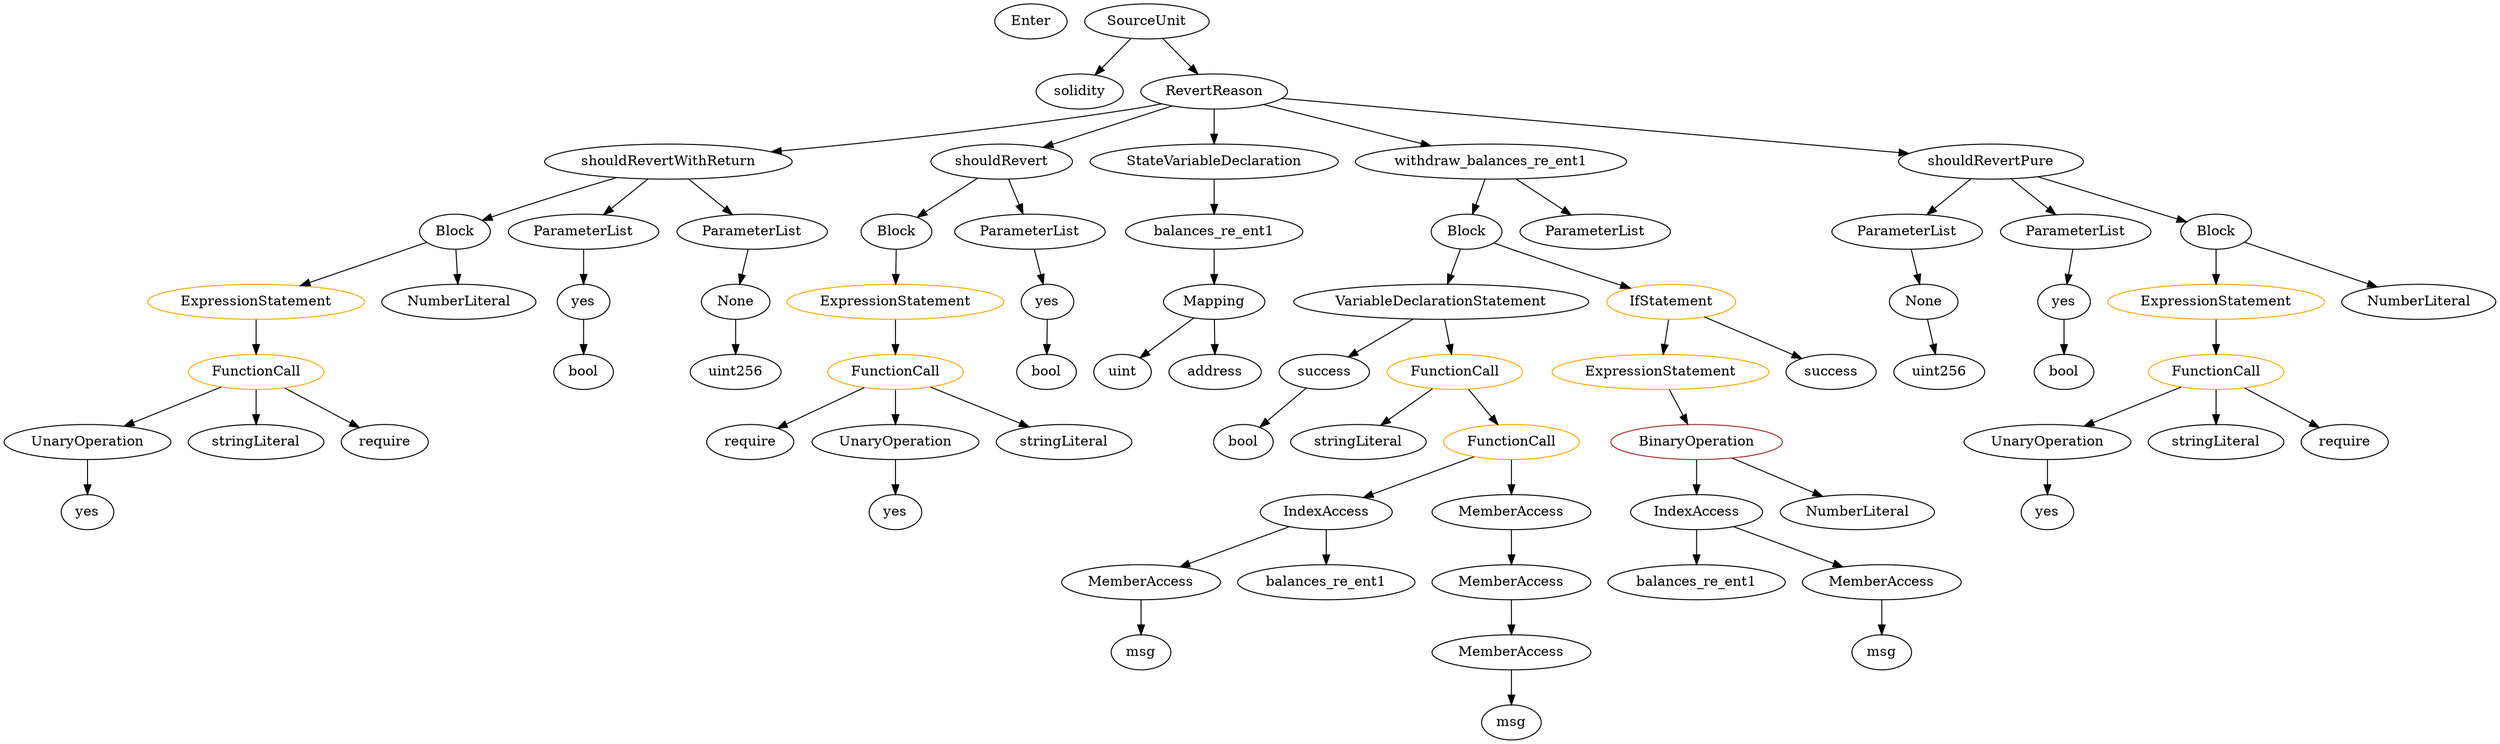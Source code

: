 strict digraph {
	graph [bb="0,0,2149.6,756"];
	node [label="\N"];
	Enter	[height=0.5,
		pos="881.03,738",
		width=0.83628];
	ElementaryTypeName_bool	[color=black,
		height=0.5,
		label=bool,
		pos="885.03,378",
		width=0.76697];
	ExpressionStatement_Unnamed_3	[color=orange,
		height=0.5,
		label=ExpressionStatement,
		pos="1434,378",
		width=2.458];
	BinaryOperation_Unnamed	[color=brown,
		height=0.5,
		label=BinaryOperation,
		pos="1467,306",
		width=1.9867];
	ExpressionStatement_Unnamed_3 -> BinaryOperation_Unnamed	[pos="e,1459,324.1 1442.2,359.7 1445.8,352.07 1450.1,342.92 1454.1,334.4"];
	ElementaryTypeName_bool_1	[color=black,
		height=0.5,
		label=bool,
		pos="492.03,378",
		width=0.76697];
	UnaryOperation_Unnamed_1	[color=black,
		height=0.5,
		label=UnaryOperation,
		pos="70.026,306",
		width=1.9452];
	Identifier_yes_1	[color=black,
		height=0.5,
		label=yes,
		pos="70.026,234",
		width=0.75];
	UnaryOperation_Unnamed_1 -> Identifier_yes_1	[pos="e,70.026,252.1 70.026,287.7 70.026,280.41 70.026,271.73 70.026,263.54"];
	VariableDeclaration_success	[color=black,
		height=0.5,
		label=success,
		pos="1141,378",
		width=1.1135];
	ElementaryTypeName_bool_3	[color=black,
		height=0.5,
		label=bool,
		pos="1075,306",
		width=0.76697];
	VariableDeclaration_success -> ElementaryTypeName_bool_3	[pos="e,1089,321.86 1126,361.12 1117.4,351.91 1106.3,340.17 1096.7,329.97"];
	FunctionDefinition_shouldRevertWithReturn	[color=black,
		height=0.5,
		label=shouldRevertWithReturn,
		pos="563.03,594",
		width=2.86];
	Block_Unnamed_1	[color=black,
		height=0.5,
		label=Block,
		pos="380.03,522",
		width=0.90558];
	FunctionDefinition_shouldRevertWithReturn -> Block_Unnamed_1	[pos="e,405.56,533.75 519.68,577.28 491.48,566.94 453.96,552.97 421.03,540 419.3,539.32 417.54,538.62 415.76,537.9"];
	ParameterList_Unnamed_1	[color=black,
		height=0.5,
		label=ParameterList,
		pos="492.03,522",
		width=1.7095];
	FunctionDefinition_shouldRevertWithReturn -> ParameterList_Unnamed_1	[pos="e,509.05,539.79 545.84,576.05 537.2,567.54 526.58,557.07 517.06,547.68"];
	ParameterList_Unnamed_2	[color=black,
		height=0.5,
		label=ParameterList,
		pos="633.03,522",
		width=1.7095];
	FunctionDefinition_shouldRevertWithReturn -> ParameterList_Unnamed_2	[pos="e,616.24,539.79 579.97,576.05 588.48,567.54 598.96,557.07 608.34,547.68"];
	ParameterList_Unnamed_4	[color=black,
		height=0.5,
		label=ParameterList,
		pos="1653,522",
		width=1.7095];
	Parameter_None_1	[color=black,
		height=0.5,
		label=None,
		pos="1665,450",
		width=0.85014];
	ParameterList_Unnamed_4 -> Parameter_None_1	[pos="e,1662.1,468.1 1656,503.7 1657.3,496.32 1658.8,487.52 1660.2,479.25"];
	Identifier_success	[color=black,
		height=0.5,
		label=success,
		pos="1581,378",
		width=1.1135];
	SourceUnit_Unnamed	[color=black,
		height=0.5,
		label=SourceUnit,
		pos="982.03,738",
		width=1.46];
	PragmaDirective_solidity	[color=black,
		height=0.5,
		label=solidity,
		pos="922.03,666",
		width=1.0442];
	SourceUnit_Unnamed -> PragmaDirective_solidity	[pos="e,935.73,682.99 967.81,720.41 960.45,711.83 951.33,701.19 943.17,691.67"];
	ContractDefinition_RevertReason	[color=black,
		height=0.5,
		label=RevertReason,
		pos="1041,666",
		width=1.7511];
	SourceUnit_Unnamed -> ContractDefinition_RevertReason	[pos="e,1026.7,683.96 996.01,720.41 1003,712.08 1011.7,701.8 1019.5,692.49"];
	ElementaryTypeName_uint256_1	[color=black,
		height=0.5,
		label=uint256,
		pos="1677,378",
		width=1.0442];
	Block_Unnamed	[color=black,
		height=0.5,
		label=Block,
		pos="757.03,522",
		width=0.90558];
	ExpressionStatement_Unnamed	[color=orange,
		height=0.5,
		label=ExpressionStatement,
		pos="754.03,450",
		width=2.458];
	Block_Unnamed -> ExpressionStatement_Unnamed	[pos="e,754.76,468.1 756.28,503.7 755.97,496.41 755.6,487.73 755.25,479.54"];
	FunctionCall_Unnamed	[color=orange,
		height=0.5,
		label=FunctionCall,
		pos="754.03,378",
		width=1.6125];
	Identifier_require	[color=black,
		height=0.5,
		label=require,
		pos="630.03,306",
		width=1.0026];
	FunctionCall_Unnamed -> Identifier_require	[pos="e,653.42,320.21 726.81,361.64 708.11,351.08 683.17,337 663.29,325.78"];
	UnaryOperation_Unnamed	[color=black,
		height=0.5,
		label=UnaryOperation,
		pos="754.03,306",
		width=1.9452];
	FunctionCall_Unnamed -> UnaryOperation_Unnamed	[pos="e,754.03,324.1 754.03,359.7 754.03,352.41 754.03,343.73 754.03,335.54"];
	stringLiteral_Unnamed	[color=black,
		height=0.5,
		label=stringLiteral,
		pos="896.03,306",
		width=1.5016];
	FunctionCall_Unnamed -> stringLiteral_Unnamed	[pos="e,866.93,321.35 784.14,362.15 805.32,351.71 833.86,337.64 856.82,326.33"];
	Block_Unnamed_3	[color=black,
		height=0.5,
		label=Block,
		pos="1262,522",
		width=0.90558];
	VariableDeclarationStatement_Unnamed	[color=black,
		height=0.5,
		label=VariableDeclarationStatement,
		pos="1250,450",
		width=3.3174];
	Block_Unnamed_3 -> VariableDeclarationStatement_Unnamed	[pos="e,1253,468.1 1259.1,503.7 1257.8,496.32 1256.3,487.52 1254.9,479.25"];
	IfStatement_Unnamed	[color=orange,
		height=0.5,
		label=IfStatement,
		pos="1440,450",
		width=1.4739];
	Block_Unnamed_3 -> IfStatement_Unnamed	[pos="e,1405.6,464.06 1287.6,510.3 1292.7,508.19 1298,506.01 1303,504 1333.6,491.75 1368.2,478.36 1395,468.11"];
	UnaryOperation_Unnamed_2	[color=black,
		height=0.5,
		label=UnaryOperation,
		pos="1774,306",
		width=1.9452];
	Identifier_yes_2	[color=black,
		height=0.5,
		label=yes,
		pos="1774,234",
		width=0.75];
	UnaryOperation_Unnamed_2 -> Identifier_yes_2	[pos="e,1774,252.1 1774,287.7 1774,280.41 1774,271.73 1774,263.54"];
	FunctionDefinition_shouldRevert	[color=black,
		height=0.5,
		label=shouldRevert,
		pos="861.03,594",
		width=1.6679];
	FunctionDefinition_shouldRevert -> Block_Unnamed	[pos="e,777.03,536.47 837.43,577.12 822.34,566.96 802.65,553.71 786.53,542.86"];
	ParameterList_Unnamed	[color=black,
		height=0.5,
		label=ParameterList,
		pos="879.03,522",
		width=1.7095];
	FunctionDefinition_shouldRevert -> ParameterList_Unnamed	[pos="e,874.63,540.1 865.48,575.7 867.37,568.32 869.63,559.52 871.76,551.25"];
	stringLiteral_Unnamed_2	[color=black,
		height=0.5,
		label=stringLiteral,
		pos="1916,306",
		width=1.5016];
	ParameterList_Unnamed_3	[color=black,
		height=0.5,
		label=ParameterList,
		pos="1794,522",
		width=1.7095];
	Parameter_yes_2	[color=black,
		height=0.5,
		label=yes,
		pos="1783,450",
		width=0.75];
	ParameterList_Unnamed_3 -> Parameter_yes_2	[pos="e,1785.7,468.1 1791.3,503.7 1790.1,496.32 1788.8,487.52 1787.5,479.25"];
	IndexAccess_Unnamed_1	[color=black,
		height=0.5,
		label=IndexAccess,
		pos="1467,234",
		width=1.6402];
	Identifier_balances_re_ent1_1	[color=black,
		height=0.5,
		label=balances_re_ent1,
		pos="1467,162",
		width=2.0838];
	IndexAccess_Unnamed_1 -> Identifier_balances_re_ent1_1	[pos="e,1467,180.1 1467,215.7 1467,208.41 1467,199.73 1467,191.54"];
	MemberAccess_Unnamed_4	[color=black,
		height=0.5,
		label=MemberAccess,
		pos="1629,162",
		width=1.9174];
	IndexAccess_Unnamed_1 -> MemberAccess_Unnamed_4	[pos="e,1594.5,177.92 1500.2,218.67 1524.4,208.22 1557.4,193.96 1583.9,182.49"];
	MemberAccess_Unnamed_2	[color=black,
		height=0.5,
		label=MemberAccess,
		pos="1305,90",
		width=1.9174];
	Identifier_msg	[color=black,
		height=0.5,
		label=msg,
		pos="1305,18",
		width=0.75];
	MemberAccess_Unnamed_2 -> Identifier_msg	[pos="e,1305,36.104 1305,71.697 1305,64.407 1305,55.726 1305,47.536"];
	ExpressionStatement_Unnamed -> FunctionCall_Unnamed	[pos="e,754.03,396.1 754.03,431.7 754.03,424.41 754.03,415.73 754.03,407.54"];
	FunctionCall_Unnamed_1	[color=orange,
		height=0.5,
		label=FunctionCall,
		pos="212.03,378",
		width=1.6125];
	FunctionCall_Unnamed_1 -> UnaryOperation_Unnamed_1	[pos="e,101.08,322.31 181.91,362.15 161.39,352.04 133.95,338.51 111.39,327.39"];
	stringLiteral_Unnamed_1	[color=black,
		height=0.5,
		label=stringLiteral,
		pos="212.03,306",
		width=1.5016];
	FunctionCall_Unnamed_1 -> stringLiteral_Unnamed_1	[pos="e,212.03,324.1 212.03,359.7 212.03,352.41 212.03,343.73 212.03,335.54"];
	Identifier_require_1	[color=black,
		height=0.5,
		label=require,
		pos="320.03,306",
		width=1.0026];
	FunctionCall_Unnamed_1 -> Identifier_require_1	[pos="e,298.79,320.76 236.26,361.29 251.96,351.11 272.55,337.77 289.38,326.86"];
	Parameter_yes_1	[color=black,
		height=0.5,
		label=yes,
		pos="492.03,450",
		width=0.75];
	Parameter_yes_1 -> ElementaryTypeName_bool_1	[pos="e,492.03,396.1 492.03,431.7 492.03,424.41 492.03,415.73 492.03,407.54"];
	Parameter_None	[color=black,
		height=0.5,
		label=None,
		pos="617.03,450",
		width=0.85014];
	ElementaryTypeName_uint256	[color=black,
		height=0.5,
		label=uint256,
		pos="617.03,378",
		width=1.0442];
	Parameter_None -> ElementaryTypeName_uint256	[pos="e,617.03,396.1 617.03,431.7 617.03,424.41 617.03,415.73 617.03,407.54"];
	BinaryOperation_Unnamed -> IndexAccess_Unnamed_1	[pos="e,1467,252.1 1467,287.7 1467,280.41 1467,271.73 1467,263.54"];
	NumberLiteral_Unnamed_2	[color=black,
		height=0.5,
		label=NumberLiteral,
		pos="1608,234",
		width=1.765];
	BinaryOperation_Unnamed -> NumberLiteral_Unnamed_2	[pos="e,1577.8,250.01 1498.3,289.46 1518.8,279.31 1545.7,265.95 1567.7,255.01"];
	ParameterList_Unnamed_5	[color=black,
		height=0.5,
		label=ParameterList,
		pos="1374,522",
		width=1.7095];
	Parameter_None_1 -> ElementaryTypeName_uint256_1	[pos="e,1674.1,396.1 1668,431.7 1669.3,424.32 1670.8,415.52 1672.2,407.25"];
	IndexAccess_Unnamed	[color=black,
		height=0.5,
		label=IndexAccess,
		pos="1143,234",
		width=1.6402];
	MemberAccess_Unnamed_3	[color=black,
		height=0.5,
		label=MemberAccess,
		pos="981.03,162",
		width=1.9174];
	IndexAccess_Unnamed -> MemberAccess_Unnamed_3	[pos="e,1015.6,177.92 1109.9,218.67 1085.7,208.22 1052.7,193.96 1026.1,182.49"];
	Identifier_balances_re_ent1	[color=black,
		height=0.5,
		label=balances_re_ent1,
		pos="1143,162",
		width=2.0838];
	IndexAccess_Unnamed -> Identifier_balances_re_ent1	[pos="e,1143,180.1 1143,215.7 1143,208.41 1143,199.73 1143,191.54"];
	FunctionCall_Unnamed_2	[color=orange,
		height=0.5,
		label=FunctionCall,
		pos="1916,378",
		width=1.6125];
	FunctionCall_Unnamed_2 -> UnaryOperation_Unnamed_2	[pos="e,1805.1,322.31 1885.9,362.15 1865.4,352.04 1838,338.51 1815.4,327.39"];
	FunctionCall_Unnamed_2 -> stringLiteral_Unnamed_2	[pos="e,1916,324.1 1916,359.7 1916,352.41 1916,343.73 1916,335.54"];
	Identifier_require_2	[color=black,
		height=0.5,
		label=require,
		pos="2024,306",
		width=1.0026];
	FunctionCall_Unnamed_2 -> Identifier_require_2	[pos="e,2002.8,320.76 1940.3,361.29 1956,351.11 1976.5,337.77 1993.4,326.86"];
	ElementaryTypeName_bool_2	[color=black,
		height=0.5,
		label=bool,
		pos="1783,378",
		width=0.76697];
	Parameter_yes_2 -> ElementaryTypeName_bool_2	[pos="e,1783,396.1 1783,431.7 1783,424.41 1783,415.73 1783,407.54"];
	Block_Unnamed_2	[color=black,
		height=0.5,
		label=Block,
		pos="1916,522",
		width=0.90558];
	ExpressionStatement_Unnamed_2	[color=orange,
		height=0.5,
		label=ExpressionStatement,
		pos="1916,450",
		width=2.458];
	Block_Unnamed_2 -> ExpressionStatement_Unnamed_2	[pos="e,1916,468.1 1916,503.7 1916,496.41 1916,487.73 1916,479.54"];
	NumberLiteral_Unnamed_1	[color=black,
		height=0.5,
		label=NumberLiteral,
		pos="2086,450",
		width=1.765];
	Block_Unnamed_2 -> NumberLiteral_Unnamed_1	[pos="e,2050.9,465.45 1941.5,510.52 1967.6,499.76 2008.8,482.79 2040.6,469.72"];
	stringLiteral_Unnamed_3	[color=black,
		height=0.5,
		label=stringLiteral,
		pos="1175,306",
		width=1.5016];
	ExpressionStatement_Unnamed_1	[color=orange,
		height=0.5,
		label=ExpressionStatement,
		pos="212.03,450",
		width=2.458];
	Block_Unnamed_1 -> ExpressionStatement_Unnamed_1	[pos="e,249.65,466.68 354.51,510.37 329.55,499.97 290.91,483.87 260.16,471.06"];
	NumberLiteral_Unnamed	[color=black,
		height=0.5,
		label=NumberLiteral,
		pos="382.03,450",
		width=1.765];
	Block_Unnamed_1 -> NumberLiteral_Unnamed	[pos="e,381.54,468.1 380.52,503.7 380.73,496.41 380.98,487.73 381.21,479.54"];
	ElementaryTypeName_uint	[color=black,
		height=0.5,
		label=uint,
		pos="958.03,378",
		width=0.75];
	VariableDeclarationStatement_Unnamed -> VariableDeclaration_success	[pos="e,1163.1,393.19 1223.6,432.05 1208.3,422.2 1188.9,409.72 1172.7,399.34"];
	FunctionCall_Unnamed_3	[color=orange,
		height=0.5,
		label=FunctionCall,
		pos="1257,378",
		width=1.6125];
	VariableDeclarationStatement_Unnamed -> FunctionCall_Unnamed_3	[pos="e,1255.3,396.1 1251.8,431.7 1252.5,424.41 1253.4,415.73 1254.2,407.54"];
	Identifier_msg_2	[color=black,
		height=0.5,
		label=msg,
		pos="1629,90",
		width=0.75];
	MemberAccess_Unnamed_4 -> Identifier_msg_2	[pos="e,1629,108.1 1629,143.7 1629,136.41 1629,127.73 1629,119.54"];
	ExpressionStatement_Unnamed_2 -> FunctionCall_Unnamed_2	[pos="e,1916,396.1 1916,431.7 1916,424.41 1916,415.73 1916,407.54"];
	VariableDeclaration_balances_re_ent1	[color=black,
		height=0.5,
		label=balances_re_ent1,
		pos="1041,522",
		width=2.0838];
	Mapping_Unnamed	[color=black,
		height=0.5,
		label=Mapping,
		pos="1041,450",
		width=1.2105];
	VariableDeclaration_balances_re_ent1 -> Mapping_Unnamed	[pos="e,1041,468.1 1041,503.7 1041,496.41 1041,487.73 1041,479.54"];
	Identifier_yes	[color=black,
		height=0.5,
		label=yes,
		pos="754.03,234",
		width=0.75];
	ElementaryTypeName_address	[color=black,
		height=0.5,
		label=address,
		pos="1043,378",
		width=1.0996];
	IfStatement_Unnamed -> ExpressionStatement_Unnamed_3	[pos="e,1435.5,396.1 1438.5,431.7 1437.9,424.41 1437.2,415.73 1436.5,407.54"];
	IfStatement_Unnamed -> Identifier_success	[pos="e,1554.7,392.07 1469.2,434.5 1491.1,423.66 1521,408.78 1544.5,397.15"];
	ParameterList_Unnamed_1 -> Parameter_yes_1	[pos="e,492.03,468.1 492.03,503.7 492.03,496.41 492.03,487.73 492.03,479.54"];
	ParameterList_Unnamed_2 -> Parameter_None	[pos="e,620.94,468.1 629.07,503.7 627.38,496.32 625.37,487.52 623.48,479.25"];
	ExpressionStatement_Unnamed_1 -> FunctionCall_Unnamed_1	[pos="e,212.03,396.1 212.03,431.7 212.03,424.41 212.03,415.73 212.03,407.54"];
	UnaryOperation_Unnamed -> Identifier_yes	[pos="e,754.03,252.1 754.03,287.7 754.03,280.41 754.03,271.73 754.03,263.54"];
	Identifier_msg_1	[color=black,
		height=0.5,
		label=msg,
		pos="981.03,90",
		width=0.75];
	MemberAccess_Unnamed_3 -> Identifier_msg_1	[pos="e,981.03,108.1 981.03,143.7 981.03,136.41 981.03,127.73 981.03,119.54"];
	Mapping_Unnamed -> ElementaryTypeName_uint	[pos="e,974.43,392.83 1022.6,433.46 1011,423.68 995.86,410.91 983.16,400.2"];
	Mapping_Unnamed -> ElementaryTypeName_address	[pos="e,1042.5,396.1 1041.5,431.7 1041.7,424.41 1042,415.73 1042.2,407.54"];
	StateVariableDeclaration_Unnamed	[color=black,
		height=0.5,
		label=StateVariableDeclaration,
		pos="1041,594",
		width=2.8184];
	StateVariableDeclaration_Unnamed -> VariableDeclaration_balances_re_ent1	[pos="e,1041,540.1 1041,575.7 1041,568.41 1041,559.73 1041,551.54"];
	MemberAccess_Unnamed_1	[color=black,
		height=0.5,
		label=MemberAccess,
		pos="1305,162",
		width=1.9174];
	MemberAccess_Unnamed_1 -> MemberAccess_Unnamed_2	[pos="e,1305,108.1 1305,143.7 1305,136.41 1305,127.73 1305,119.54"];
	FunctionDefinition_withdraw_balances_re_ent1	[color=black,
		height=0.5,
		label=withdraw_balances_re_ent1,
		pos="1274,594",
		width=3.1649];
	FunctionDefinition_withdraw_balances_re_ent1 -> Block_Unnamed_3	[pos="e,1265,540.1 1271.1,575.7 1269.8,568.32 1268.3,559.52 1266.9,551.25"];
	FunctionDefinition_withdraw_balances_re_ent1 -> ParameterList_Unnamed_5	[pos="e,1351.1,539.07 1298.2,576.05 1311.3,566.92 1327.6,555.51 1341.7,545.63"];
	FunctionCall_Unnamed_3 -> stringLiteral_Unnamed_3	[pos="e,1193.9,323.15 1238,360.76 1227.5,351.75 1214.1,340.39 1202.5,330.43"];
	FunctionCall_Unnamed_4	[color=orange,
		height=0.5,
		label=FunctionCall,
		pos="1305,306",
		width=1.6125];
	FunctionCall_Unnamed_3 -> FunctionCall_Unnamed_4	[pos="e,1293.5,323.79 1268.6,360.05 1274.2,351.97 1280.9,342.12 1287.1,333.11"];
	ContractDefinition_RevertReason -> FunctionDefinition_shouldRevertWithReturn	[pos="e,650.54,603.81 995.08,653.41 986.46,651.45 977.49,649.55 969.03,648 864.84,628.95 744.41,614.12 661.93,605.05"];
	ContractDefinition_RevertReason -> FunctionDefinition_shouldRevert	[pos="e,896.65,608.85 1005,651 976.86,640.05 937.48,624.73 907.02,612.89"];
	ContractDefinition_RevertReason -> StateVariableDeclaration_Unnamed	[pos="e,1041,612.1 1041,647.7 1041,640.41 1041,631.73 1041,623.54"];
	ContractDefinition_RevertReason -> FunctionDefinition_withdraw_balances_re_ent1	[pos="e,1222.5,610.48 1083.5,652.24 1119.3,641.48 1171.1,625.92 1211.6,613.74"];
	FunctionDefinition_shouldRevertPure	[color=black,
		height=0.5,
		label=shouldRevertPure,
		pos="1723,594",
		width=2.1392];
	ContractDefinition_RevertReason -> FunctionDefinition_shouldRevertPure	[pos="e,1653.6,602.12 1099.8,658.97 1221.9,646.44 1503.2,617.56 1642.3,603.29"];
	Parameter_yes	[color=black,
		height=0.5,
		label=yes,
		pos="887.03,450",
		width=0.75];
	Parameter_yes -> ElementaryTypeName_bool	[pos="e,885.51,396.1 886.53,431.7 886.32,424.41 886.08,415.73 885.84,407.54"];
	FunctionCall_Unnamed_4 -> IndexAccess_Unnamed	[pos="e,1176,249.26 1272.2,290.83 1247.5,280.15 1213.4,265.39 1186.4,253.73"];
	MemberAccess_Unnamed	[color=black,
		height=0.5,
		label=MemberAccess,
		pos="1305,234",
		width=1.9174];
	FunctionCall_Unnamed_4 -> MemberAccess_Unnamed	[pos="e,1305,252.1 1305,287.7 1305,280.41 1305,271.73 1305,263.54"];
	MemberAccess_Unnamed -> MemberAccess_Unnamed_1	[pos="e,1305,180.1 1305,215.7 1305,208.41 1305,199.73 1305,191.54"];
	FunctionDefinition_shouldRevertPure -> ParameterList_Unnamed_4	[pos="e,1669.8,539.79 1706.1,576.05 1697.6,567.54 1687.1,557.07 1677.7,547.68"];
	FunctionDefinition_shouldRevertPure -> ParameterList_Unnamed_3	[pos="e,1777,539.79 1740.2,576.05 1748.8,567.54 1759.5,557.07 1769,547.68"];
	FunctionDefinition_shouldRevertPure -> Block_Unnamed_2	[pos="e,1889.2,532.71 1763.5,578.33 1797.4,566.01 1845.6,548.55 1878.7,536.56"];
	ParameterList_Unnamed -> Parameter_yes	[pos="e,885.07,468.1 881,503.7 881.84,496.41 882.83,487.73 883.76,479.54"];
}
